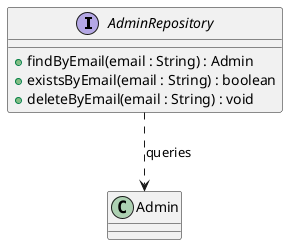 
@startuml
interface AdminRepository {
    + findByEmail(email : String) : Admin
    + existsByEmail(email : String) : boolean
    + deleteByEmail(email : String) : void
}

class Admin {
}

AdminRepository ..> Admin : queries

@enduml
